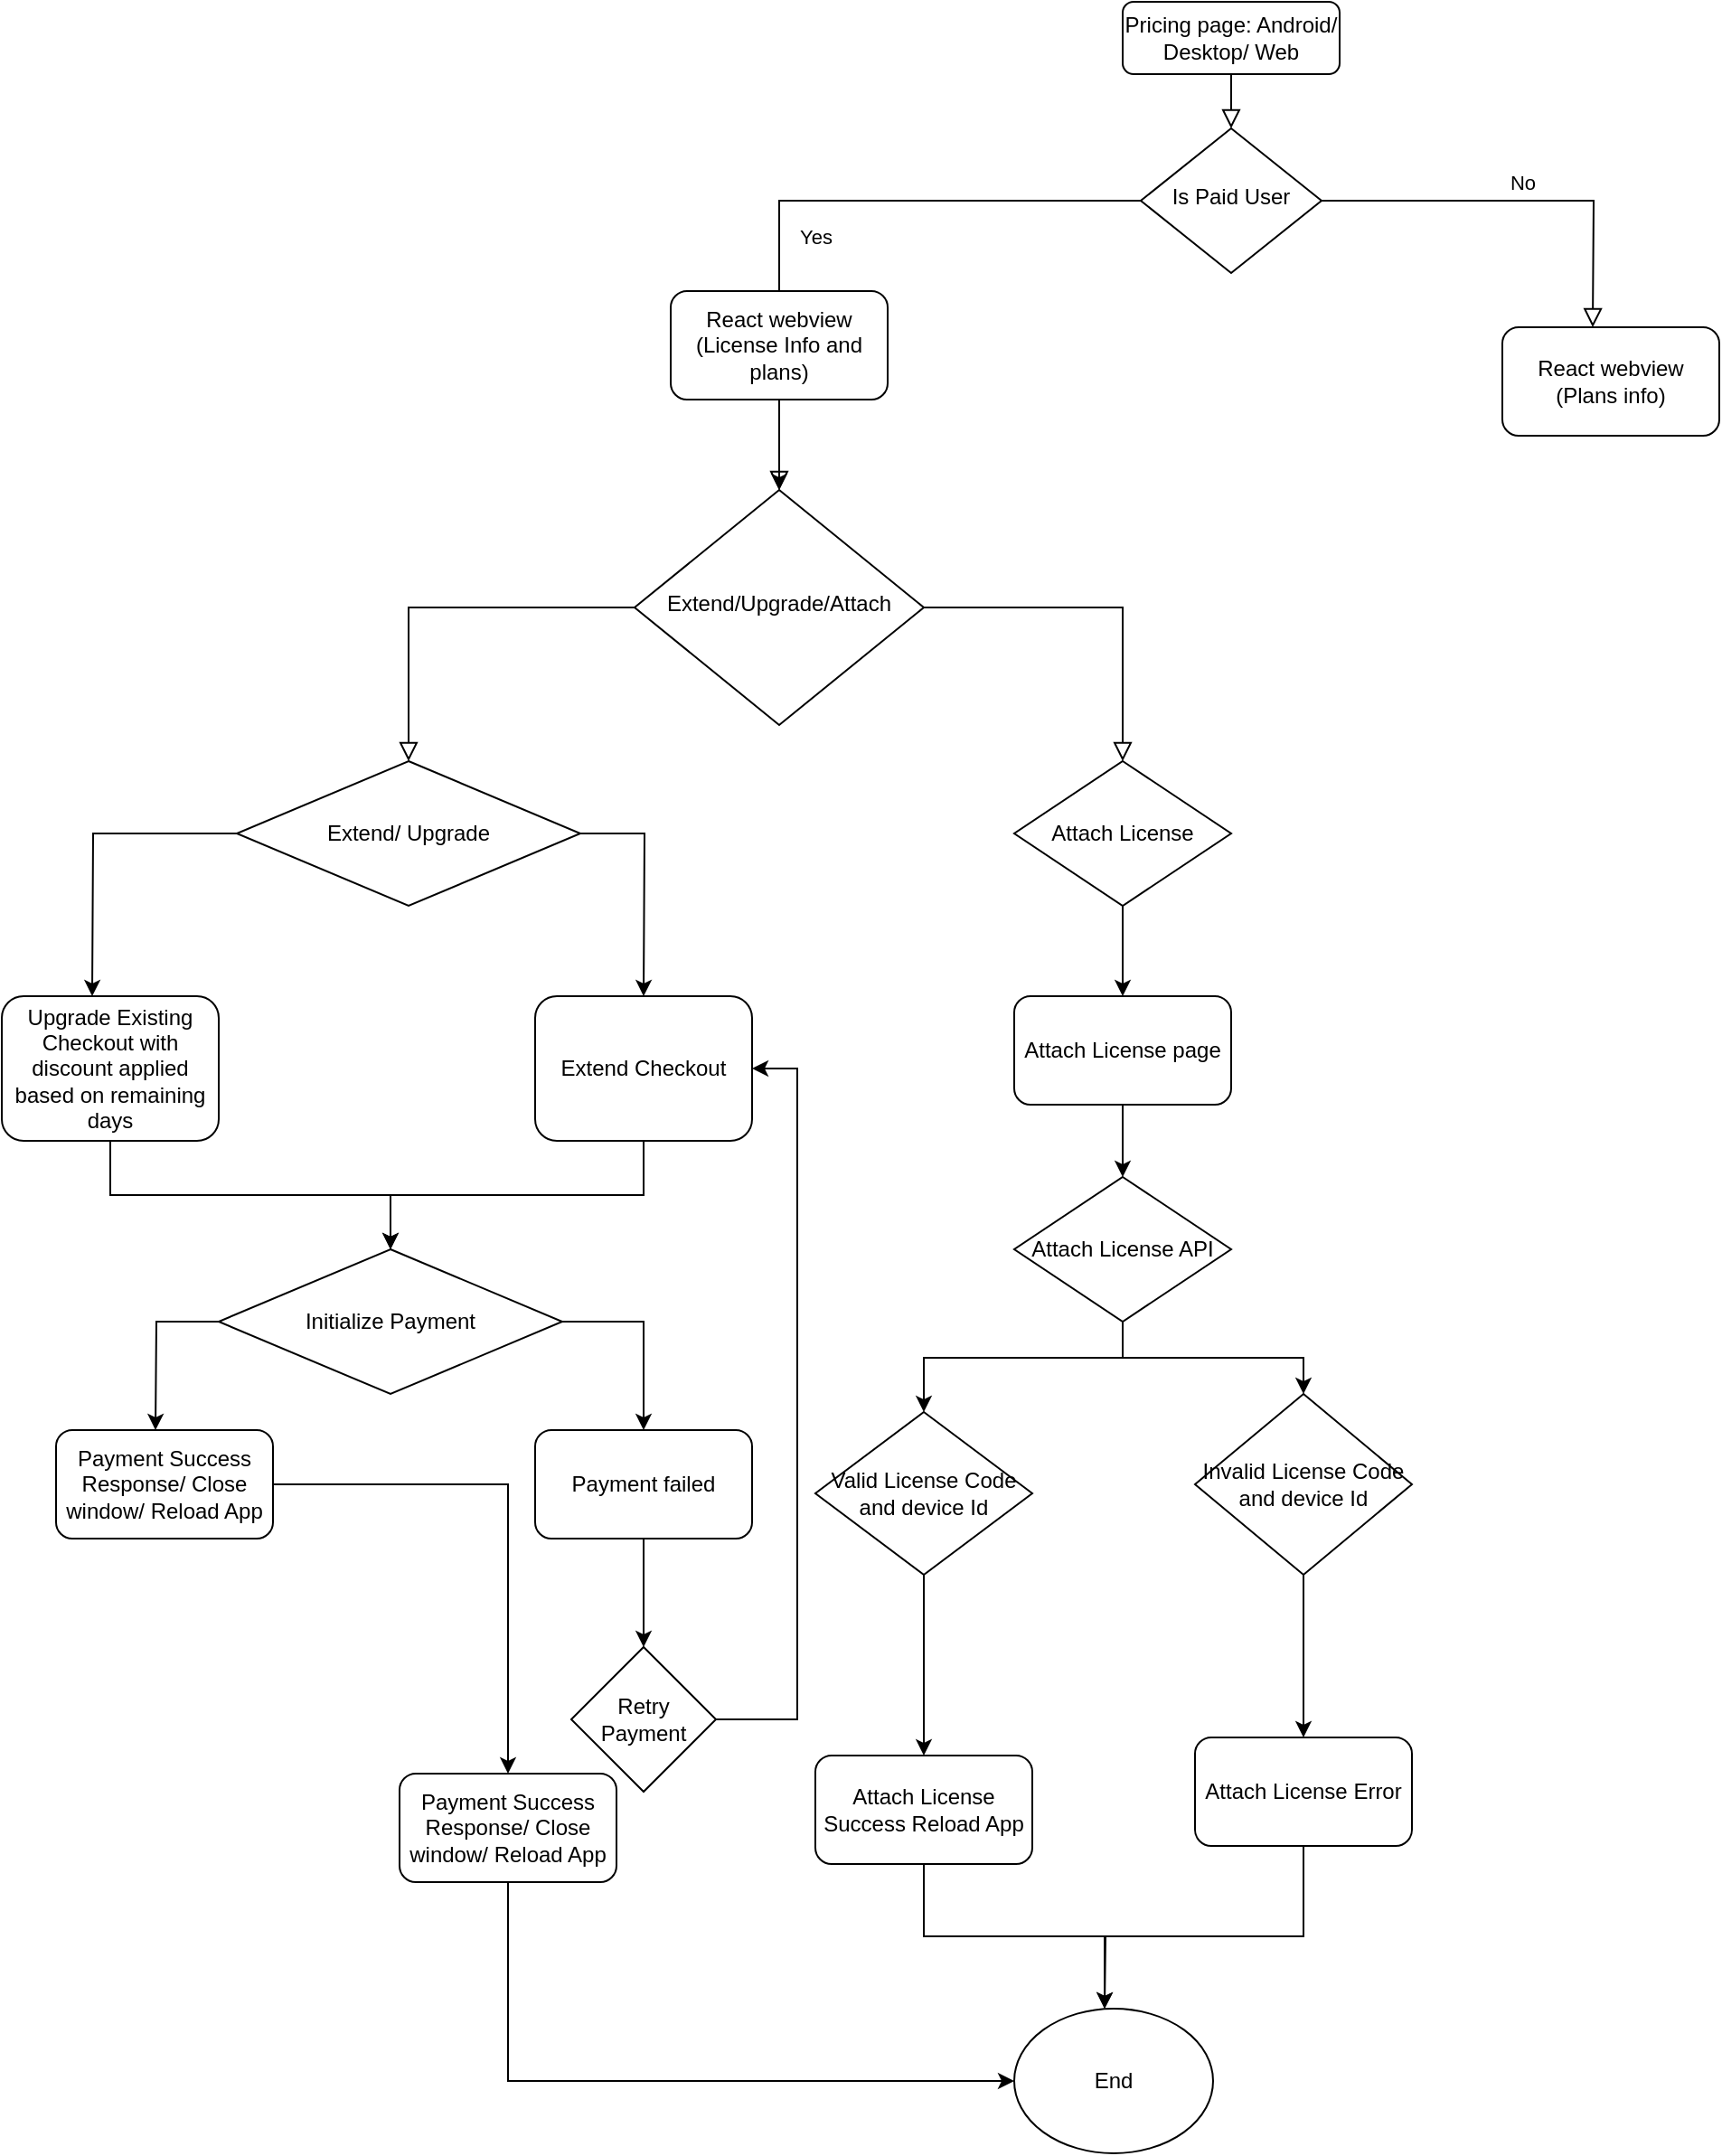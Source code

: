 <mxfile version="20.5.1" type="github">
  <diagram id="C5RBs43oDa-KdzZeNtuy" name="Page-1">
    <mxGraphModel dx="2404" dy="1023" grid="1" gridSize="10" guides="1" tooltips="1" connect="1" arrows="1" fold="1" page="1" pageScale="1" pageWidth="827" pageHeight="1169" math="0" shadow="0">
      <root>
        <mxCell id="WIyWlLk6GJQsqaUBKTNV-0" />
        <mxCell id="WIyWlLk6GJQsqaUBKTNV-1" parent="WIyWlLk6GJQsqaUBKTNV-0" />
        <mxCell id="WIyWlLk6GJQsqaUBKTNV-2" value="" style="rounded=0;html=1;jettySize=auto;orthogonalLoop=1;fontSize=11;endArrow=block;endFill=0;endSize=8;strokeWidth=1;shadow=0;labelBackgroundColor=none;edgeStyle=orthogonalEdgeStyle;" parent="WIyWlLk6GJQsqaUBKTNV-1" source="WIyWlLk6GJQsqaUBKTNV-3" target="WIyWlLk6GJQsqaUBKTNV-6" edge="1">
          <mxGeometry relative="1" as="geometry" />
        </mxCell>
        <mxCell id="WIyWlLk6GJQsqaUBKTNV-3" value="Pricing page: Android/ Desktop/ Web" style="rounded=1;whiteSpace=wrap;html=1;fontSize=12;glass=0;strokeWidth=1;shadow=0;" parent="WIyWlLk6GJQsqaUBKTNV-1" vertex="1">
          <mxGeometry x="340" y="50" width="120" height="40" as="geometry" />
        </mxCell>
        <mxCell id="WIyWlLk6GJQsqaUBKTNV-4" value="Yes" style="rounded=0;html=1;jettySize=auto;orthogonalLoop=1;fontSize=11;endArrow=block;endFill=0;endSize=8;strokeWidth=1;shadow=0;labelBackgroundColor=none;edgeStyle=orthogonalEdgeStyle;" parent="WIyWlLk6GJQsqaUBKTNV-1" source="WIyWlLk6GJQsqaUBKTNV-6" target="WIyWlLk6GJQsqaUBKTNV-10" edge="1">
          <mxGeometry y="20" relative="1" as="geometry">
            <mxPoint as="offset" />
          </mxGeometry>
        </mxCell>
        <mxCell id="WIyWlLk6GJQsqaUBKTNV-5" value="No" style="edgeStyle=orthogonalEdgeStyle;rounded=0;html=1;jettySize=auto;orthogonalLoop=1;fontSize=11;endArrow=block;endFill=0;endSize=8;strokeWidth=1;shadow=0;labelBackgroundColor=none;" parent="WIyWlLk6GJQsqaUBKTNV-1" source="WIyWlLk6GJQsqaUBKTNV-6" edge="1">
          <mxGeometry y="10" relative="1" as="geometry">
            <mxPoint as="offset" />
            <mxPoint x="600" y="230" as="targetPoint" />
          </mxGeometry>
        </mxCell>
        <mxCell id="WIyWlLk6GJQsqaUBKTNV-6" value="Is Paid User" style="rhombus;whiteSpace=wrap;html=1;shadow=0;fontFamily=Helvetica;fontSize=12;align=center;strokeWidth=1;spacing=6;spacingTop=-4;" parent="WIyWlLk6GJQsqaUBKTNV-1" vertex="1">
          <mxGeometry x="350" y="120" width="100" height="80" as="geometry" />
        </mxCell>
        <mxCell id="WIyWlLk6GJQsqaUBKTNV-8" value="" style="rounded=0;html=1;jettySize=auto;orthogonalLoop=1;fontSize=11;endArrow=block;endFill=0;endSize=8;strokeWidth=1;shadow=0;labelBackgroundColor=none;edgeStyle=orthogonalEdgeStyle;" parent="WIyWlLk6GJQsqaUBKTNV-1" source="WIyWlLk6GJQsqaUBKTNV-10" target="rVWwEnePYkKhTXY_iFtp-2" edge="1">
          <mxGeometry x="0.333" y="20" relative="1" as="geometry">
            <mxPoint as="offset" />
            <mxPoint x="-20" y="490" as="targetPoint" />
          </mxGeometry>
        </mxCell>
        <mxCell id="WIyWlLk6GJQsqaUBKTNV-9" value="" style="edgeStyle=orthogonalEdgeStyle;rounded=0;html=1;jettySize=auto;orthogonalLoop=1;fontSize=11;endArrow=block;endFill=0;endSize=8;strokeWidth=1;shadow=0;labelBackgroundColor=none;" parent="WIyWlLk6GJQsqaUBKTNV-1" source="WIyWlLk6GJQsqaUBKTNV-10" edge="1">
          <mxGeometry y="10" relative="1" as="geometry">
            <mxPoint as="offset" />
            <mxPoint x="340" y="470" as="targetPoint" />
            <Array as="points">
              <mxPoint x="340" y="385" />
            </Array>
          </mxGeometry>
        </mxCell>
        <mxCell id="WIyWlLk6GJQsqaUBKTNV-10" value="Extend/Upgrade/Attach" style="rhombus;whiteSpace=wrap;html=1;shadow=0;fontFamily=Helvetica;fontSize=12;align=center;strokeWidth=1;spacing=6;spacingTop=-4;" parent="WIyWlLk6GJQsqaUBKTNV-1" vertex="1">
          <mxGeometry x="70" y="320" width="160" height="130" as="geometry" />
        </mxCell>
        <mxCell id="rVWwEnePYkKhTXY_iFtp-29" style="edgeStyle=orthogonalEdgeStyle;rounded=0;orthogonalLoop=1;jettySize=auto;html=1;exitX=1;exitY=0.5;exitDx=0;exitDy=0;" edge="1" parent="WIyWlLk6GJQsqaUBKTNV-1" source="rVWwEnePYkKhTXY_iFtp-2">
          <mxGeometry relative="1" as="geometry">
            <mxPoint x="75" y="600" as="targetPoint" />
          </mxGeometry>
        </mxCell>
        <mxCell id="rVWwEnePYkKhTXY_iFtp-34" style="edgeStyle=orthogonalEdgeStyle;rounded=0;orthogonalLoop=1;jettySize=auto;html=1;exitX=0;exitY=0.5;exitDx=0;exitDy=0;" edge="1" parent="WIyWlLk6GJQsqaUBKTNV-1" source="rVWwEnePYkKhTXY_iFtp-2">
          <mxGeometry relative="1" as="geometry">
            <mxPoint x="-230" y="600" as="targetPoint" />
          </mxGeometry>
        </mxCell>
        <mxCell id="rVWwEnePYkKhTXY_iFtp-2" value="Extend/ Upgrade" style="rhombus;whiteSpace=wrap;html=1;" vertex="1" parent="WIyWlLk6GJQsqaUBKTNV-1">
          <mxGeometry x="-150" y="470" width="190" height="80" as="geometry" />
        </mxCell>
        <mxCell id="rVWwEnePYkKhTXY_iFtp-5" style="edgeStyle=orthogonalEdgeStyle;rounded=0;orthogonalLoop=1;jettySize=auto;html=1;exitX=0.5;exitY=1;exitDx=0;exitDy=0;entryX=0.5;entryY=0;entryDx=0;entryDy=0;" edge="1" parent="WIyWlLk6GJQsqaUBKTNV-1" source="rVWwEnePYkKhTXY_iFtp-3" target="rVWwEnePYkKhTXY_iFtp-7">
          <mxGeometry relative="1" as="geometry">
            <mxPoint x="340" y="590" as="targetPoint" />
          </mxGeometry>
        </mxCell>
        <mxCell id="rVWwEnePYkKhTXY_iFtp-3" value="Attach License" style="rhombus;whiteSpace=wrap;html=1;" vertex="1" parent="WIyWlLk6GJQsqaUBKTNV-1">
          <mxGeometry x="280" y="470" width="120" height="80" as="geometry" />
        </mxCell>
        <mxCell id="rVWwEnePYkKhTXY_iFtp-9" style="edgeStyle=orthogonalEdgeStyle;rounded=0;orthogonalLoop=1;jettySize=auto;html=1;exitX=0.5;exitY=1;exitDx=0;exitDy=0;" edge="1" parent="WIyWlLk6GJQsqaUBKTNV-1" source="rVWwEnePYkKhTXY_iFtp-7">
          <mxGeometry relative="1" as="geometry">
            <mxPoint x="340" y="700" as="targetPoint" />
          </mxGeometry>
        </mxCell>
        <mxCell id="rVWwEnePYkKhTXY_iFtp-7" value="Attach License page" style="rounded=1;whiteSpace=wrap;html=1;" vertex="1" parent="WIyWlLk6GJQsqaUBKTNV-1">
          <mxGeometry x="280" y="600" width="120" height="60" as="geometry" />
        </mxCell>
        <mxCell id="rVWwEnePYkKhTXY_iFtp-12" style="edgeStyle=orthogonalEdgeStyle;rounded=0;orthogonalLoop=1;jettySize=auto;html=1;" edge="1" parent="WIyWlLk6GJQsqaUBKTNV-1" source="rVWwEnePYkKhTXY_iFtp-10" target="rVWwEnePYkKhTXY_iFtp-11">
          <mxGeometry relative="1" as="geometry">
            <Array as="points">
              <mxPoint x="340" y="800" />
              <mxPoint x="230" y="800" />
            </Array>
          </mxGeometry>
        </mxCell>
        <mxCell id="rVWwEnePYkKhTXY_iFtp-14" style="edgeStyle=orthogonalEdgeStyle;rounded=0;orthogonalLoop=1;jettySize=auto;html=1;" edge="1" parent="WIyWlLk6GJQsqaUBKTNV-1" source="rVWwEnePYkKhTXY_iFtp-10" target="rVWwEnePYkKhTXY_iFtp-13">
          <mxGeometry relative="1" as="geometry" />
        </mxCell>
        <mxCell id="rVWwEnePYkKhTXY_iFtp-10" value="Attach License API" style="rhombus;whiteSpace=wrap;html=1;" vertex="1" parent="WIyWlLk6GJQsqaUBKTNV-1">
          <mxGeometry x="280" y="700" width="120" height="80" as="geometry" />
        </mxCell>
        <mxCell id="rVWwEnePYkKhTXY_iFtp-16" style="edgeStyle=orthogonalEdgeStyle;rounded=0;orthogonalLoop=1;jettySize=auto;html=1;exitX=0.5;exitY=1;exitDx=0;exitDy=0;" edge="1" parent="WIyWlLk6GJQsqaUBKTNV-1" source="rVWwEnePYkKhTXY_iFtp-11">
          <mxGeometry relative="1" as="geometry">
            <mxPoint x="230" y="1020" as="targetPoint" />
          </mxGeometry>
        </mxCell>
        <mxCell id="rVWwEnePYkKhTXY_iFtp-11" value="Valid License Code and device Id" style="rhombus;whiteSpace=wrap;html=1;" vertex="1" parent="WIyWlLk6GJQsqaUBKTNV-1">
          <mxGeometry x="170" y="830" width="120" height="90" as="geometry" />
        </mxCell>
        <mxCell id="rVWwEnePYkKhTXY_iFtp-18" style="edgeStyle=orthogonalEdgeStyle;rounded=0;orthogonalLoop=1;jettySize=auto;html=1;exitX=0.5;exitY=1;exitDx=0;exitDy=0;" edge="1" parent="WIyWlLk6GJQsqaUBKTNV-1" source="rVWwEnePYkKhTXY_iFtp-13">
          <mxGeometry relative="1" as="geometry">
            <mxPoint x="440" y="1010" as="targetPoint" />
          </mxGeometry>
        </mxCell>
        <mxCell id="rVWwEnePYkKhTXY_iFtp-13" value="Invalid License Code and device Id" style="rhombus;whiteSpace=wrap;html=1;" vertex="1" parent="WIyWlLk6GJQsqaUBKTNV-1">
          <mxGeometry x="380" y="820" width="120" height="100" as="geometry" />
        </mxCell>
        <mxCell id="rVWwEnePYkKhTXY_iFtp-20" style="edgeStyle=orthogonalEdgeStyle;rounded=0;orthogonalLoop=1;jettySize=auto;html=1;entryX=0.5;entryY=0;entryDx=0;entryDy=0;startArrow=none;" edge="1" parent="WIyWlLk6GJQsqaUBKTNV-1" source="rVWwEnePYkKhTXY_iFtp-19" target="WIyWlLk6GJQsqaUBKTNV-10">
          <mxGeometry relative="1" as="geometry">
            <mxPoint x="150" y="250" as="sourcePoint" />
          </mxGeometry>
        </mxCell>
        <mxCell id="rVWwEnePYkKhTXY_iFtp-19" value="React webview&lt;br&gt;(License Info and plans)" style="rounded=1;whiteSpace=wrap;html=1;" vertex="1" parent="WIyWlLk6GJQsqaUBKTNV-1">
          <mxGeometry x="90" y="210" width="120" height="60" as="geometry" />
        </mxCell>
        <mxCell id="rVWwEnePYkKhTXY_iFtp-25" style="edgeStyle=orthogonalEdgeStyle;rounded=0;orthogonalLoop=1;jettySize=auto;html=1;exitX=0.5;exitY=1;exitDx=0;exitDy=0;" edge="1" parent="WIyWlLk6GJQsqaUBKTNV-1" source="rVWwEnePYkKhTXY_iFtp-22">
          <mxGeometry relative="1" as="geometry">
            <mxPoint x="330" y="1160" as="targetPoint" />
          </mxGeometry>
        </mxCell>
        <mxCell id="rVWwEnePYkKhTXY_iFtp-22" value="Attach License Success Reload App" style="rounded=1;whiteSpace=wrap;html=1;" vertex="1" parent="WIyWlLk6GJQsqaUBKTNV-1">
          <mxGeometry x="170" y="1020" width="120" height="60" as="geometry" />
        </mxCell>
        <mxCell id="rVWwEnePYkKhTXY_iFtp-26" style="edgeStyle=orthogonalEdgeStyle;rounded=0;orthogonalLoop=1;jettySize=auto;html=1;exitX=0.5;exitY=1;exitDx=0;exitDy=0;" edge="1" parent="WIyWlLk6GJQsqaUBKTNV-1" source="rVWwEnePYkKhTXY_iFtp-23">
          <mxGeometry relative="1" as="geometry">
            <mxPoint x="330" y="1160" as="targetPoint" />
            <Array as="points">
              <mxPoint x="440" y="1120" />
              <mxPoint x="330" y="1120" />
            </Array>
          </mxGeometry>
        </mxCell>
        <mxCell id="rVWwEnePYkKhTXY_iFtp-23" value="Attach License Error" style="rounded=1;whiteSpace=wrap;html=1;" vertex="1" parent="WIyWlLk6GJQsqaUBKTNV-1">
          <mxGeometry x="380" y="1010" width="120" height="60" as="geometry" />
        </mxCell>
        <mxCell id="rVWwEnePYkKhTXY_iFtp-27" value="End" style="ellipse;whiteSpace=wrap;html=1;" vertex="1" parent="WIyWlLk6GJQsqaUBKTNV-1">
          <mxGeometry x="280" y="1160" width="110" height="80" as="geometry" />
        </mxCell>
        <mxCell id="rVWwEnePYkKhTXY_iFtp-31" style="edgeStyle=orthogonalEdgeStyle;rounded=0;orthogonalLoop=1;jettySize=auto;html=1;exitX=0.5;exitY=1;exitDx=0;exitDy=0;" edge="1" parent="WIyWlLk6GJQsqaUBKTNV-1" target="rVWwEnePYkKhTXY_iFtp-30">
          <mxGeometry relative="1" as="geometry">
            <mxPoint x="75" y="680" as="sourcePoint" />
            <Array as="points">
              <mxPoint x="75" y="710" />
              <mxPoint x="-65" y="710" />
            </Array>
          </mxGeometry>
        </mxCell>
        <mxCell id="rVWwEnePYkKhTXY_iFtp-38" style="edgeStyle=orthogonalEdgeStyle;rounded=0;orthogonalLoop=1;jettySize=auto;html=1;exitX=0;exitY=0.5;exitDx=0;exitDy=0;" edge="1" parent="WIyWlLk6GJQsqaUBKTNV-1" source="rVWwEnePYkKhTXY_iFtp-30">
          <mxGeometry relative="1" as="geometry">
            <mxPoint x="-195" y="840" as="targetPoint" />
          </mxGeometry>
        </mxCell>
        <mxCell id="rVWwEnePYkKhTXY_iFtp-40" style="edgeStyle=orthogonalEdgeStyle;rounded=0;orthogonalLoop=1;jettySize=auto;html=1;exitX=1;exitY=0.5;exitDx=0;exitDy=0;entryX=0.5;entryY=0;entryDx=0;entryDy=0;" edge="1" parent="WIyWlLk6GJQsqaUBKTNV-1" source="rVWwEnePYkKhTXY_iFtp-30" target="rVWwEnePYkKhTXY_iFtp-43">
          <mxGeometry relative="1" as="geometry">
            <mxPoint x="75" y="830" as="targetPoint" />
          </mxGeometry>
        </mxCell>
        <mxCell id="rVWwEnePYkKhTXY_iFtp-30" value="Initialize Payment" style="rhombus;whiteSpace=wrap;html=1;" vertex="1" parent="WIyWlLk6GJQsqaUBKTNV-1">
          <mxGeometry x="-160" y="740" width="190" height="80" as="geometry" />
        </mxCell>
        <mxCell id="rVWwEnePYkKhTXY_iFtp-32" value="Extend Checkout" style="rounded=1;whiteSpace=wrap;html=1;" vertex="1" parent="WIyWlLk6GJQsqaUBKTNV-1">
          <mxGeometry x="15" y="600" width="120" height="80" as="geometry" />
        </mxCell>
        <mxCell id="rVWwEnePYkKhTXY_iFtp-36" style="edgeStyle=orthogonalEdgeStyle;rounded=0;orthogonalLoop=1;jettySize=auto;html=1;exitX=0.5;exitY=1;exitDx=0;exitDy=0;" edge="1" parent="WIyWlLk6GJQsqaUBKTNV-1" source="rVWwEnePYkKhTXY_iFtp-35" target="rVWwEnePYkKhTXY_iFtp-30">
          <mxGeometry relative="1" as="geometry" />
        </mxCell>
        <mxCell id="rVWwEnePYkKhTXY_iFtp-35" value="Upgrade Existing Checkout with discount applied based on remaining days" style="rounded=1;whiteSpace=wrap;html=1;" vertex="1" parent="WIyWlLk6GJQsqaUBKTNV-1">
          <mxGeometry x="-280" y="600" width="120" height="80" as="geometry" />
        </mxCell>
        <mxCell id="rVWwEnePYkKhTXY_iFtp-56" style="edgeStyle=orthogonalEdgeStyle;rounded=0;orthogonalLoop=1;jettySize=auto;html=1;" edge="1" parent="WIyWlLk6GJQsqaUBKTNV-1" source="rVWwEnePYkKhTXY_iFtp-42" target="rVWwEnePYkKhTXY_iFtp-55">
          <mxGeometry relative="1" as="geometry" />
        </mxCell>
        <mxCell id="rVWwEnePYkKhTXY_iFtp-42" value="Payment Success Response/ Close window/ Reload App" style="rounded=1;whiteSpace=wrap;html=1;" vertex="1" parent="WIyWlLk6GJQsqaUBKTNV-1">
          <mxGeometry x="-250" y="840" width="120" height="60" as="geometry" />
        </mxCell>
        <mxCell id="rVWwEnePYkKhTXY_iFtp-45" style="edgeStyle=orthogonalEdgeStyle;rounded=0;orthogonalLoop=1;jettySize=auto;html=1;exitX=0.5;exitY=1;exitDx=0;exitDy=0;" edge="1" parent="WIyWlLk6GJQsqaUBKTNV-1" source="rVWwEnePYkKhTXY_iFtp-43">
          <mxGeometry relative="1" as="geometry">
            <mxPoint x="75" y="960" as="targetPoint" />
          </mxGeometry>
        </mxCell>
        <mxCell id="rVWwEnePYkKhTXY_iFtp-43" value="Payment failed" style="rounded=1;whiteSpace=wrap;html=1;" vertex="1" parent="WIyWlLk6GJQsqaUBKTNV-1">
          <mxGeometry x="15" y="840" width="120" height="60" as="geometry" />
        </mxCell>
        <mxCell id="rVWwEnePYkKhTXY_iFtp-50" style="edgeStyle=orthogonalEdgeStyle;rounded=0;orthogonalLoop=1;jettySize=auto;html=1;exitX=1;exitY=0.5;exitDx=0;exitDy=0;" edge="1" parent="WIyWlLk6GJQsqaUBKTNV-1" source="rVWwEnePYkKhTXY_iFtp-46" target="rVWwEnePYkKhTXY_iFtp-32">
          <mxGeometry relative="1" as="geometry">
            <mxPoint x="160" y="640" as="targetPoint" />
            <Array as="points">
              <mxPoint x="160" y="1000" />
              <mxPoint x="160" y="640" />
            </Array>
          </mxGeometry>
        </mxCell>
        <mxCell id="rVWwEnePYkKhTXY_iFtp-46" value="Retry Payment" style="rhombus;whiteSpace=wrap;html=1;" vertex="1" parent="WIyWlLk6GJQsqaUBKTNV-1">
          <mxGeometry x="35" y="960" width="80" height="80" as="geometry" />
        </mxCell>
        <mxCell id="rVWwEnePYkKhTXY_iFtp-60" style="edgeStyle=orthogonalEdgeStyle;rounded=0;orthogonalLoop=1;jettySize=auto;html=1;entryX=0;entryY=0.5;entryDx=0;entryDy=0;" edge="1" parent="WIyWlLk6GJQsqaUBKTNV-1" source="rVWwEnePYkKhTXY_iFtp-55" target="rVWwEnePYkKhTXY_iFtp-27">
          <mxGeometry relative="1" as="geometry">
            <Array as="points">
              <mxPoint y="1200" />
            </Array>
          </mxGeometry>
        </mxCell>
        <mxCell id="rVWwEnePYkKhTXY_iFtp-55" value="Payment Success Response/ Close window/ Reload App" style="rounded=1;whiteSpace=wrap;html=1;" vertex="1" parent="WIyWlLk6GJQsqaUBKTNV-1">
          <mxGeometry x="-60" y="1030" width="120" height="60" as="geometry" />
        </mxCell>
        <mxCell id="rVWwEnePYkKhTXY_iFtp-61" value="React webview&lt;br&gt;(Plans info)" style="rounded=1;whiteSpace=wrap;html=1;" vertex="1" parent="WIyWlLk6GJQsqaUBKTNV-1">
          <mxGeometry x="550" y="230" width="120" height="60" as="geometry" />
        </mxCell>
      </root>
    </mxGraphModel>
  </diagram>
</mxfile>
